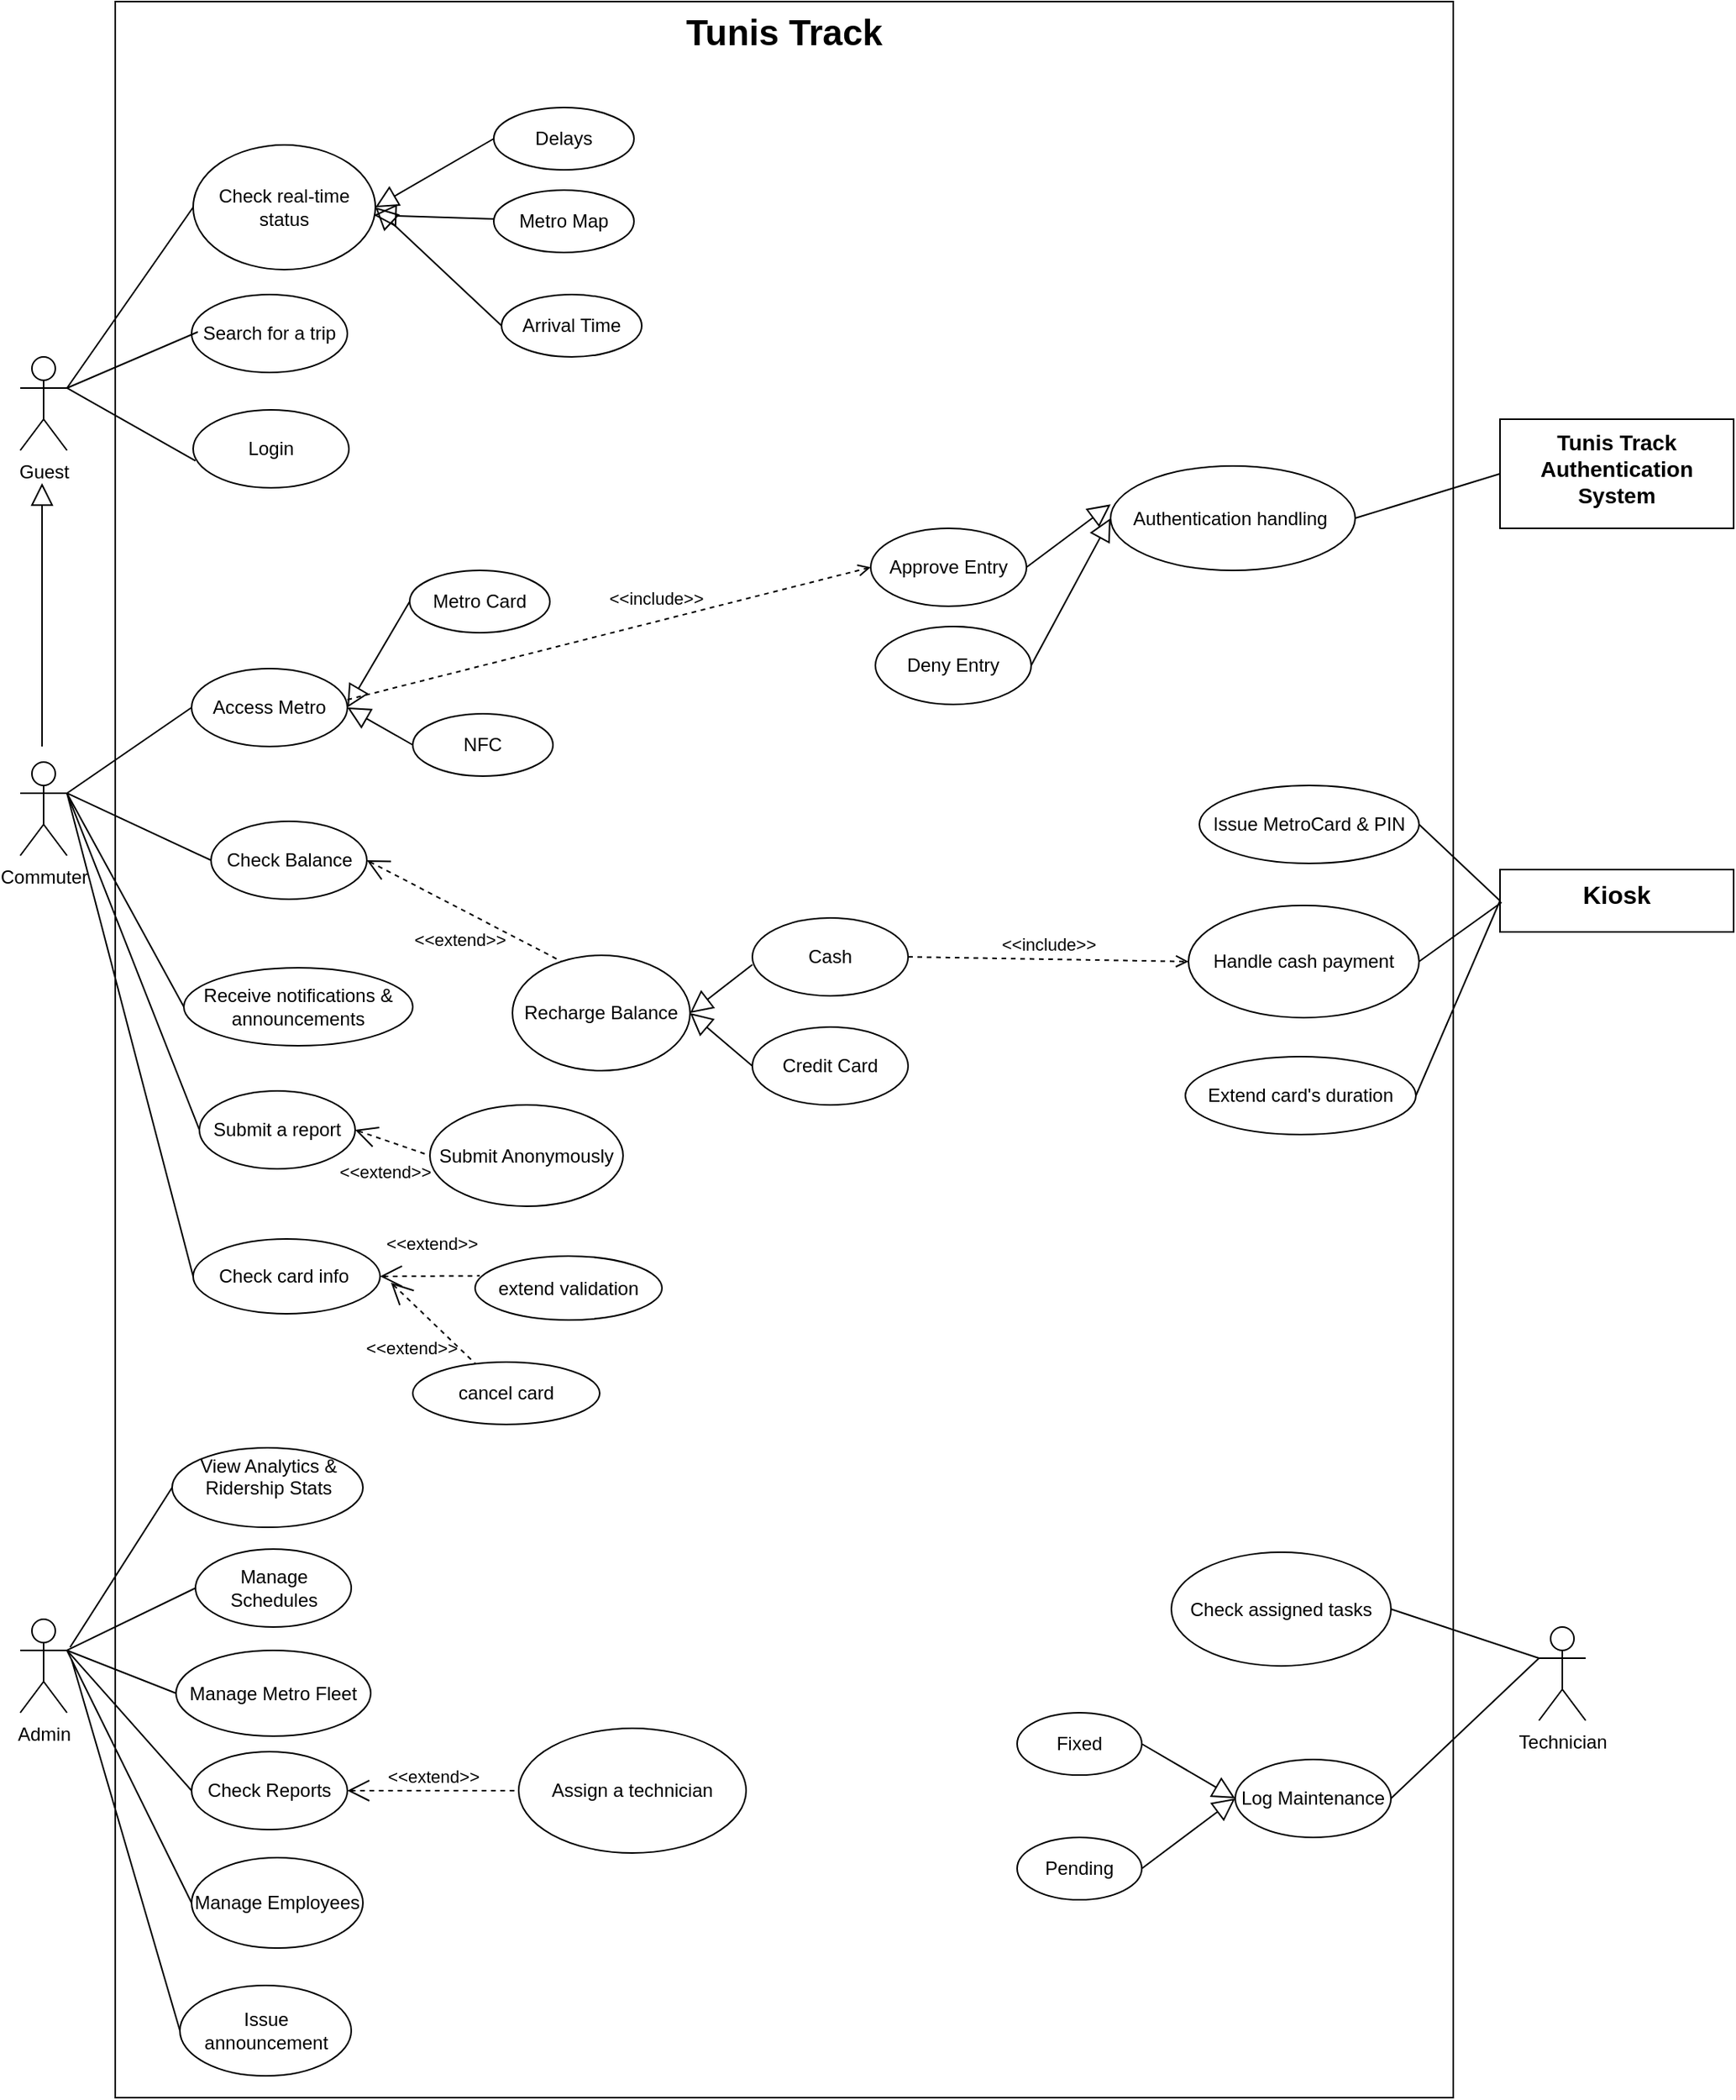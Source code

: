 <mxfile version="27.0.6">
  <diagram name="Page-1" id="7U1X7uFGqsOA9vyklkG4">
    <mxGraphModel dx="2303" dy="1277" grid="0" gridSize="10" guides="1" tooltips="1" connect="1" arrows="1" fold="1" page="1" pageScale="1" pageWidth="120" pageHeight="200" math="0" shadow="0">
      <root>
        <mxCell id="0" />
        <mxCell id="1" parent="0" />
        <mxCell id="vQja3zcPBgWwOKAa9QhB-1" value="Guest" style="shape=umlActor;verticalLabelPosition=bottom;verticalAlign=top;html=1;outlineConnect=0;labelBackgroundColor=none;rounded=0;" parent="1" vertex="1">
          <mxGeometry x="30" y="320" width="30" height="60" as="geometry" />
        </mxCell>
        <mxCell id="vQja3zcPBgWwOKAa9QhB-3" value="Check real-time status" style="ellipse;whiteSpace=wrap;html=1;labelBackgroundColor=none;rounded=0;" parent="1" vertex="1">
          <mxGeometry x="141" y="184" width="117" height="80" as="geometry" />
        </mxCell>
        <mxCell id="vQja3zcPBgWwOKAa9QhB-4" value="Search for a trip" style="ellipse;whiteSpace=wrap;html=1;labelBackgroundColor=none;rounded=0;" parent="1" vertex="1">
          <mxGeometry x="140" y="280" width="100" height="50" as="geometry" />
        </mxCell>
        <mxCell id="vQja3zcPBgWwOKAa9QhB-6" value="Login" style="ellipse;whiteSpace=wrap;html=1;labelBackgroundColor=none;rounded=0;" parent="1" vertex="1">
          <mxGeometry x="141" y="354" width="100" height="50" as="geometry" />
        </mxCell>
        <mxCell id="vQja3zcPBgWwOKAa9QhB-13" value="Delays" style="ellipse;whiteSpace=wrap;html=1;labelBackgroundColor=none;rounded=0;" parent="1" vertex="1">
          <mxGeometry x="334" y="160" width="90" height="40" as="geometry" />
        </mxCell>
        <mxCell id="vQja3zcPBgWwOKAa9QhB-14" value="Arrival Time" style="ellipse;whiteSpace=wrap;html=1;labelBackgroundColor=none;rounded=0;" parent="1" vertex="1">
          <mxGeometry x="339" y="280" width="90" height="40" as="geometry" />
        </mxCell>
        <mxCell id="vQja3zcPBgWwOKAa9QhB-15" value="Metro Map" style="ellipse;whiteSpace=wrap;html=1;labelBackgroundColor=none;rounded=0;" parent="1" vertex="1">
          <mxGeometry x="334" y="213" width="90" height="40" as="geometry" />
        </mxCell>
        <mxCell id="vQja3zcPBgWwOKAa9QhB-18" value="" style="edgeStyle=none;html=1;endArrow=block;endFill=0;endSize=12;verticalAlign=bottom;rounded=0;exitX=0;exitY=0.5;exitDx=0;exitDy=0;entryX=1;entryY=0.5;entryDx=0;entryDy=0;labelBackgroundColor=none;fontColor=default;" parent="1" source="vQja3zcPBgWwOKAa9QhB-13" target="vQja3zcPBgWwOKAa9QhB-3" edge="1">
          <mxGeometry width="160" relative="1" as="geometry">
            <mxPoint x="200" y="330" as="sourcePoint" />
            <mxPoint x="360" y="330" as="targetPoint" />
          </mxGeometry>
        </mxCell>
        <mxCell id="vQja3zcPBgWwOKAa9QhB-19" value="" style="edgeStyle=none;html=1;endArrow=block;endFill=0;endSize=12;verticalAlign=bottom;rounded=0;labelBackgroundColor=none;fontColor=default;" parent="1" source="vQja3zcPBgWwOKAa9QhB-15" edge="1">
          <mxGeometry width="160" relative="1" as="geometry">
            <mxPoint x="510" y="290" as="sourcePoint" />
            <mxPoint x="257" y="229" as="targetPoint" />
          </mxGeometry>
        </mxCell>
        <mxCell id="vQja3zcPBgWwOKAa9QhB-20" value="" style="edgeStyle=none;html=1;endArrow=block;endFill=0;endSize=12;verticalAlign=bottom;rounded=0;exitX=0;exitY=0.5;exitDx=0;exitDy=0;entryX=1;entryY=0.5;entryDx=0;entryDy=0;labelBackgroundColor=none;fontColor=default;" parent="1" source="vQja3zcPBgWwOKAa9QhB-14" target="vQja3zcPBgWwOKAa9QhB-3" edge="1">
          <mxGeometry width="160" relative="1" as="geometry">
            <mxPoint x="520" y="310" as="sourcePoint" />
            <mxPoint x="480" y="360" as="targetPoint" />
          </mxGeometry>
        </mxCell>
        <mxCell id="vQja3zcPBgWwOKAa9QhB-21" value="Commuter" style="shape=umlActor;html=1;verticalLabelPosition=bottom;verticalAlign=top;align=center;labelBackgroundColor=none;rounded=0;" parent="1" vertex="1">
          <mxGeometry x="30" y="580" width="30" height="60" as="geometry" />
        </mxCell>
        <mxCell id="vQja3zcPBgWwOKAa9QhB-23" value="Access Metro" style="ellipse;whiteSpace=wrap;html=1;labelBackgroundColor=none;rounded=0;" parent="1" vertex="1">
          <mxGeometry x="140" y="520" width="100" height="50" as="geometry" />
        </mxCell>
        <mxCell id="vQja3zcPBgWwOKAa9QhB-24" value="Submit a report" style="ellipse;whiteSpace=wrap;html=1;labelBackgroundColor=none;rounded=0;" parent="1" vertex="1">
          <mxGeometry x="145" y="791" width="100" height="50" as="geometry" />
        </mxCell>
        <mxCell id="vQja3zcPBgWwOKAa9QhB-25" value="Receive notifications &amp;amp;&lt;div&gt;announcements&lt;/div&gt;" style="ellipse;whiteSpace=wrap;html=1;labelBackgroundColor=none;rounded=0;" parent="1" vertex="1">
          <mxGeometry x="135" y="712" width="147" height="50" as="geometry" />
        </mxCell>
        <mxCell id="vQja3zcPBgWwOKAa9QhB-26" value="Check Balance" style="ellipse;whiteSpace=wrap;html=1;labelBackgroundColor=none;rounded=0;" parent="1" vertex="1">
          <mxGeometry x="152.5" y="618" width="100" height="50" as="geometry" />
        </mxCell>
        <mxCell id="vQja3zcPBgWwOKAa9QhB-28" value="" style="edgeStyle=none;html=1;endArrow=none;verticalAlign=bottom;rounded=0;exitX=1;exitY=0.333;exitDx=0;exitDy=0;exitPerimeter=0;entryX=0;entryY=0.5;entryDx=0;entryDy=0;labelBackgroundColor=none;fontColor=default;" parent="1" source="vQja3zcPBgWwOKAa9QhB-21" target="vQja3zcPBgWwOKAa9QhB-23" edge="1">
          <mxGeometry width="160" relative="1" as="geometry">
            <mxPoint x="50" y="630" as="sourcePoint" />
            <mxPoint x="210" y="630" as="targetPoint" />
          </mxGeometry>
        </mxCell>
        <mxCell id="vQja3zcPBgWwOKAa9QhB-30" value="" style="edgeStyle=none;html=1;endArrow=none;verticalAlign=bottom;rounded=0;exitX=1;exitY=0.333;exitDx=0;exitDy=0;exitPerimeter=0;entryX=0;entryY=0.5;entryDx=0;entryDy=0;labelBackgroundColor=none;fontColor=default;" parent="1" source="vQja3zcPBgWwOKAa9QhB-21" target="vQja3zcPBgWwOKAa9QhB-26" edge="1">
          <mxGeometry width="160" relative="1" as="geometry">
            <mxPoint x="360" y="615" as="sourcePoint" />
            <mxPoint x="440" y="560" as="targetPoint" />
          </mxGeometry>
        </mxCell>
        <mxCell id="vQja3zcPBgWwOKAa9QhB-31" value="" style="edgeStyle=none;html=1;endArrow=none;verticalAlign=bottom;rounded=0;entryX=0;entryY=0.5;entryDx=0;entryDy=0;exitX=1;exitY=0.333;exitDx=0;exitDy=0;exitPerimeter=0;labelBackgroundColor=none;fontColor=default;" parent="1" source="vQja3zcPBgWwOKAa9QhB-21" target="vQja3zcPBgWwOKAa9QhB-25" edge="1">
          <mxGeometry width="160" relative="1" as="geometry">
            <mxPoint x="390" y="625" as="sourcePoint" />
            <mxPoint x="470" y="570" as="targetPoint" />
          </mxGeometry>
        </mxCell>
        <mxCell id="vQja3zcPBgWwOKAa9QhB-32" value="" style="edgeStyle=none;html=1;endArrow=none;verticalAlign=bottom;rounded=0;exitX=1;exitY=0.333;exitDx=0;exitDy=0;exitPerimeter=0;entryX=0;entryY=0.5;entryDx=0;entryDy=0;labelBackgroundColor=none;fontColor=default;" parent="1" source="vQja3zcPBgWwOKAa9QhB-21" target="vQja3zcPBgWwOKAa9QhB-24" edge="1">
          <mxGeometry width="160" relative="1" as="geometry">
            <mxPoint x="510" y="635" as="sourcePoint" />
            <mxPoint x="590" y="580" as="targetPoint" />
          </mxGeometry>
        </mxCell>
        <mxCell id="vQja3zcPBgWwOKAa9QhB-33" value="" style="edgeStyle=none;html=1;endArrow=block;endFill=0;endSize=12;verticalAlign=bottom;rounded=0;entryX=1;entryY=0.5;entryDx=0;entryDy=0;labelBackgroundColor=none;fontColor=default;exitX=0;exitY=0.5;exitDx=0;exitDy=0;" parent="1" source="vQja3zcPBgWwOKAa9QhB-37" target="vQja3zcPBgWwOKAa9QhB-23" edge="1">
          <mxGeometry width="160" relative="1" as="geometry">
            <mxPoint x="270" y="490" as="sourcePoint" />
            <mxPoint x="240" y="630" as="targetPoint" />
          </mxGeometry>
        </mxCell>
        <mxCell id="vQja3zcPBgWwOKAa9QhB-34" value="" style="edgeStyle=none;html=1;endArrow=block;endFill=0;endSize=12;verticalAlign=bottom;rounded=0;entryX=1;entryY=0.5;entryDx=0;entryDy=0;labelBackgroundColor=none;fontColor=default;exitX=0;exitY=0.5;exitDx=0;exitDy=0;" parent="1" source="vQja3zcPBgWwOKAa9QhB-36" target="vQja3zcPBgWwOKAa9QhB-23" edge="1">
          <mxGeometry width="160" relative="1" as="geometry">
            <mxPoint x="288" y="564" as="sourcePoint" />
            <mxPoint x="370" y="605" as="targetPoint" />
          </mxGeometry>
        </mxCell>
        <mxCell id="vQja3zcPBgWwOKAa9QhB-36" value="NFC" style="ellipse;whiteSpace=wrap;html=1;labelBackgroundColor=none;rounded=0;" parent="1" vertex="1">
          <mxGeometry x="282" y="549" width="90" height="40" as="geometry" />
        </mxCell>
        <mxCell id="vQja3zcPBgWwOKAa9QhB-37" value="Metro Card" style="ellipse;whiteSpace=wrap;html=1;labelBackgroundColor=none;rounded=0;" parent="1" vertex="1">
          <mxGeometry x="280" y="457" width="90" height="40" as="geometry" />
        </mxCell>
        <mxCell id="vQja3zcPBgWwOKAa9QhB-39" value="&amp;lt;&amp;lt;extend&amp;gt;&amp;gt;" style="edgeStyle=none;html=1;startArrow=open;endArrow=none;startSize=12;verticalAlign=bottom;dashed=1;labelBackgroundColor=none;rounded=0;exitX=1;exitY=0.5;exitDx=0;exitDy=0;fontColor=default;" parent="1" source="vQja3zcPBgWwOKAa9QhB-26" edge="1">
          <mxGeometry x="-0.151" y="-26" width="160" relative="1" as="geometry">
            <mxPoint x="240" y="750" as="sourcePoint" />
            <mxPoint x="420" y="730" as="targetPoint" />
            <mxPoint as="offset" />
          </mxGeometry>
        </mxCell>
        <mxCell id="vQja3zcPBgWwOKAa9QhB-40" value="Recharge Balance" style="ellipse;whiteSpace=wrap;html=1;labelBackgroundColor=none;rounded=0;" parent="1" vertex="1">
          <mxGeometry x="346" y="704" width="114" height="74" as="geometry" />
        </mxCell>
        <mxCell id="vQja3zcPBgWwOKAa9QhB-41" value="" style="edgeStyle=none;html=1;endArrow=block;endFill=0;endSize=12;verticalAlign=bottom;rounded=0;entryX=1;entryY=0.5;entryDx=0;entryDy=0;labelBackgroundColor=none;fontColor=default;" parent="1" target="vQja3zcPBgWwOKAa9QhB-40" edge="1">
          <mxGeometry width="160" relative="1" as="geometry">
            <mxPoint x="500" y="710" as="sourcePoint" />
            <mxPoint x="600" y="750" as="targetPoint" />
          </mxGeometry>
        </mxCell>
        <mxCell id="vQja3zcPBgWwOKAa9QhB-43" value="Cash" style="ellipse;whiteSpace=wrap;html=1;labelBackgroundColor=none;rounded=0;" parent="1" vertex="1">
          <mxGeometry x="500" y="680" width="100" height="50" as="geometry" />
        </mxCell>
        <mxCell id="vQja3zcPBgWwOKAa9QhB-44" value="" style="edgeStyle=none;html=1;endArrow=block;endFill=0;endSize=12;verticalAlign=bottom;rounded=0;entryX=1;entryY=0.5;entryDx=0;entryDy=0;exitX=0;exitY=0.5;exitDx=0;exitDy=0;labelBackgroundColor=none;fontColor=default;" parent="1" source="vQja3zcPBgWwOKAa9QhB-47" target="vQja3zcPBgWwOKAa9QhB-40" edge="1">
          <mxGeometry width="160" relative="1" as="geometry">
            <mxPoint x="490" y="770" as="sourcePoint" />
            <mxPoint x="570" y="790" as="targetPoint" />
          </mxGeometry>
        </mxCell>
        <mxCell id="vQja3zcPBgWwOKAa9QhB-47" value="Credit Card" style="ellipse;whiteSpace=wrap;html=1;labelBackgroundColor=none;rounded=0;" parent="1" vertex="1">
          <mxGeometry x="500" y="750" width="100" height="50" as="geometry" />
        </mxCell>
        <mxCell id="vQja3zcPBgWwOKAa9QhB-48" value="&amp;lt;&amp;lt;extend&amp;gt;&amp;gt;" style="edgeStyle=none;html=1;startArrow=open;endArrow=none;startSize=12;verticalAlign=bottom;dashed=1;labelBackgroundColor=none;rounded=0;exitX=1;exitY=0.5;exitDx=0;exitDy=0;entryX=0;entryY=0.5;entryDx=0;entryDy=0;fontColor=default;" parent="1" source="vQja3zcPBgWwOKAa9QhB-24" target="vQja3zcPBgWwOKAa9QhB-49" edge="1">
          <mxGeometry x="0.18" y="-28" width="160" relative="1" as="geometry">
            <mxPoint x="380" y="790" as="sourcePoint" />
            <mxPoint x="300" y="880" as="targetPoint" />
            <mxPoint as="offset" />
          </mxGeometry>
        </mxCell>
        <mxCell id="vQja3zcPBgWwOKAa9QhB-49" value="Submit Anonymously" style="ellipse;whiteSpace=wrap;html=1;labelBackgroundColor=none;rounded=0;" parent="1" vertex="1">
          <mxGeometry x="293" y="800" width="124" height="65" as="geometry" />
        </mxCell>
        <mxCell id="vQja3zcPBgWwOKAa9QhB-54" value="&lt;font style=&quot;font-size: 14px;&quot;&gt;Tunis Track Authentication System&lt;/font&gt;" style="shape=rect;html=1;verticalAlign=top;fontStyle=1;whiteSpace=wrap;align=center;labelBackgroundColor=none;rounded=0;" parent="1" vertex="1">
          <mxGeometry x="980" y="360" width="150" height="70" as="geometry" />
        </mxCell>
        <mxCell id="vQja3zcPBgWwOKAa9QhB-55" value="Authentication handling&amp;nbsp;" style="ellipse;whiteSpace=wrap;html=1;labelBackgroundColor=none;rounded=0;" parent="1" vertex="1">
          <mxGeometry x="730" y="390" width="157" height="67" as="geometry" />
        </mxCell>
        <mxCell id="vQja3zcPBgWwOKAa9QhB-56" value="" style="edgeStyle=none;html=1;endArrow=none;verticalAlign=bottom;rounded=0;exitX=1;exitY=0.5;exitDx=0;exitDy=0;entryX=0;entryY=0.5;entryDx=0;entryDy=0;labelBackgroundColor=none;fontColor=default;" parent="1" source="vQja3zcPBgWwOKAa9QhB-55" target="vQja3zcPBgWwOKAa9QhB-54" edge="1">
          <mxGeometry width="160" relative="1" as="geometry">
            <mxPoint x="820" y="410" as="sourcePoint" />
            <mxPoint x="980" y="410" as="targetPoint" />
          </mxGeometry>
        </mxCell>
        <mxCell id="vQja3zcPBgWwOKAa9QhB-57" value="" style="edgeStyle=none;html=1;endArrow=block;endFill=0;endSize=12;verticalAlign=bottom;rounded=0;exitX=1;exitY=0.5;exitDx=0;exitDy=0;labelBackgroundColor=none;fontColor=default;" parent="1" source="vQja3zcPBgWwOKAa9QhB-62" edge="1">
          <mxGeometry width="160" relative="1" as="geometry">
            <mxPoint x="670" y="390" as="sourcePoint" />
            <mxPoint x="730" y="414.67" as="targetPoint" />
          </mxGeometry>
        </mxCell>
        <mxCell id="vQja3zcPBgWwOKAa9QhB-58" value="" style="edgeStyle=none;html=1;endArrow=block;endFill=0;endSize=12;verticalAlign=bottom;rounded=0;entryX=0;entryY=0.5;entryDx=0;entryDy=0;exitX=1;exitY=0.5;exitDx=0;exitDy=0;labelBackgroundColor=none;fontColor=default;" parent="1" source="vQja3zcPBgWwOKAa9QhB-60" target="vQja3zcPBgWwOKAa9QhB-55" edge="1">
          <mxGeometry width="160" relative="1" as="geometry">
            <mxPoint x="670" y="440" as="sourcePoint" />
            <mxPoint x="730" y="420" as="targetPoint" />
          </mxGeometry>
        </mxCell>
        <mxCell id="vQja3zcPBgWwOKAa9QhB-60" value="Deny Entry" style="ellipse;whiteSpace=wrap;html=1;labelBackgroundColor=none;rounded=0;" parent="1" vertex="1">
          <mxGeometry x="579" y="493" width="100" height="50" as="geometry" />
        </mxCell>
        <mxCell id="vQja3zcPBgWwOKAa9QhB-62" value="Approve Entry" style="ellipse;whiteSpace=wrap;html=1;labelBackgroundColor=none;rounded=0;" parent="1" vertex="1">
          <mxGeometry x="576" y="430" width="100" height="50" as="geometry" />
        </mxCell>
        <mxCell id="vQja3zcPBgWwOKAa9QhB-63" value="&amp;lt;&amp;lt;include&amp;gt;&amp;gt;" style="edgeStyle=none;html=1;endArrow=open;verticalAlign=bottom;dashed=1;labelBackgroundColor=none;rounded=0;entryX=0;entryY=0.5;entryDx=0;entryDy=0;fontColor=default;" parent="1" target="vQja3zcPBgWwOKAa9QhB-62" edge="1">
          <mxGeometry x="0.187" y="6" width="160" relative="1" as="geometry">
            <mxPoint x="240" y="540" as="sourcePoint" />
            <mxPoint x="480" y="410" as="targetPoint" />
            <mxPoint as="offset" />
          </mxGeometry>
        </mxCell>
        <mxCell id="vQja3zcPBgWwOKAa9QhB-64" value="&lt;font style=&quot;font-size: 16px;&quot;&gt;Kiosk&lt;/font&gt;" style="shape=rect;html=1;verticalAlign=top;fontStyle=1;whiteSpace=wrap;align=center;labelBackgroundColor=none;rounded=0;" parent="1" vertex="1">
          <mxGeometry x="980" y="649" width="150" height="40" as="geometry" />
        </mxCell>
        <mxCell id="vQja3zcPBgWwOKAa9QhB-65" value="" style="edgeStyle=none;html=1;endArrow=none;verticalAlign=bottom;rounded=0;exitX=1;exitY=0.5;exitDx=0;exitDy=0;labelBackgroundColor=none;fontColor=default;" parent="1" source="vQja3zcPBgWwOKAa9QhB-68" edge="1">
          <mxGeometry width="160" relative="1" as="geometry">
            <mxPoint x="650" y="670" as="sourcePoint" />
            <mxPoint x="981" y="670" as="targetPoint" />
          </mxGeometry>
        </mxCell>
        <mxCell id="vQja3zcPBgWwOKAa9QhB-66" value="" style="edgeStyle=none;html=1;endArrow=none;verticalAlign=bottom;rounded=0;entryX=0;entryY=0.5;entryDx=0;entryDy=0;exitX=1;exitY=0.5;exitDx=0;exitDy=0;labelBackgroundColor=none;fontColor=default;" parent="1" source="vQja3zcPBgWwOKAa9QhB-67" target="vQja3zcPBgWwOKAa9QhB-64" edge="1">
          <mxGeometry width="160" relative="1" as="geometry">
            <mxPoint x="650" y="670" as="sourcePoint" />
            <mxPoint x="810" y="670" as="targetPoint" />
          </mxGeometry>
        </mxCell>
        <mxCell id="vQja3zcPBgWwOKAa9QhB-67" value="Issue MetroCard &amp;amp; PIN" style="ellipse;whiteSpace=wrap;html=1;labelBackgroundColor=none;rounded=0;" parent="1" vertex="1">
          <mxGeometry x="787" y="595" width="141" height="50" as="geometry" />
        </mxCell>
        <mxCell id="vQja3zcPBgWwOKAa9QhB-68" value="Handle cash payment" style="ellipse;whiteSpace=wrap;html=1;labelBackgroundColor=none;rounded=0;" parent="1" vertex="1">
          <mxGeometry x="780" y="672" width="148" height="72" as="geometry" />
        </mxCell>
        <mxCell id="vQja3zcPBgWwOKAa9QhB-69" value="&amp;lt;&amp;lt;include&amp;gt;&amp;gt;" style="edgeStyle=none;html=1;endArrow=open;verticalAlign=bottom;dashed=1;labelBackgroundColor=none;rounded=0;exitX=1;exitY=0.5;exitDx=0;exitDy=0;entryX=0;entryY=0.5;entryDx=0;entryDy=0;fontColor=default;" parent="1" source="vQja3zcPBgWwOKAa9QhB-43" target="vQja3zcPBgWwOKAa9QhB-68" edge="1">
          <mxGeometry width="160" relative="1" as="geometry">
            <mxPoint x="690" y="670" as="sourcePoint" />
            <mxPoint x="850" y="670" as="targetPoint" />
          </mxGeometry>
        </mxCell>
        <mxCell id="vQja3zcPBgWwOKAa9QhB-70" value="Admin&lt;div&gt;&lt;br&gt;&lt;/div&gt;" style="shape=umlActor;html=1;verticalLabelPosition=bottom;verticalAlign=top;align=center;labelBackgroundColor=none;rounded=0;" parent="1" vertex="1">
          <mxGeometry x="30" y="1130" width="30" height="60" as="geometry" />
        </mxCell>
        <mxCell id="vQja3zcPBgWwOKAa9QhB-71" value="Manage Metro Fleet" style="ellipse;whiteSpace=wrap;html=1;labelBackgroundColor=none;rounded=0;" parent="1" vertex="1">
          <mxGeometry x="130" y="1150" width="125" height="55" as="geometry" />
        </mxCell>
        <mxCell id="vQja3zcPBgWwOKAa9QhB-72" value="Manage Schedules" style="ellipse;whiteSpace=wrap;html=1;labelBackgroundColor=none;rounded=0;" parent="1" vertex="1">
          <mxGeometry x="142.5" y="1085" width="100" height="50" as="geometry" />
        </mxCell>
        <mxCell id="vQja3zcPBgWwOKAa9QhB-73" value="Check Reports" style="ellipse;whiteSpace=wrap;html=1;labelBackgroundColor=none;rounded=0;" parent="1" vertex="1">
          <mxGeometry x="140" y="1215" width="100" height="50" as="geometry" />
        </mxCell>
        <mxCell id="vQja3zcPBgWwOKAa9QhB-74" value="Manage Employees" style="ellipse;whiteSpace=wrap;html=1;labelBackgroundColor=none;rounded=0;" parent="1" vertex="1">
          <mxGeometry x="140" y="1283" width="110" height="58" as="geometry" />
        </mxCell>
        <mxCell id="vQja3zcPBgWwOKAa9QhB-75" value="" style="edgeStyle=none;html=1;endArrow=none;verticalAlign=bottom;rounded=0;exitX=1;exitY=0.333;exitDx=0;exitDy=0;exitPerimeter=0;entryX=0;entryY=0.5;entryDx=0;entryDy=0;labelBackgroundColor=none;fontColor=default;" parent="1" source="vQja3zcPBgWwOKAa9QhB-70" target="vQja3zcPBgWwOKAa9QhB-72" edge="1">
          <mxGeometry width="160" relative="1" as="geometry">
            <mxPoint x="150" y="1110" as="sourcePoint" />
            <mxPoint x="310" y="1110" as="targetPoint" />
          </mxGeometry>
        </mxCell>
        <mxCell id="vQja3zcPBgWwOKAa9QhB-76" value="" style="edgeStyle=none;html=1;endArrow=none;verticalAlign=bottom;rounded=0;exitX=1;exitY=0.333;exitDx=0;exitDy=0;exitPerimeter=0;entryX=0;entryY=0.5;entryDx=0;entryDy=0;labelBackgroundColor=none;fontColor=default;" parent="1" source="vQja3zcPBgWwOKAa9QhB-70" target="vQja3zcPBgWwOKAa9QhB-74" edge="1">
          <mxGeometry width="160" relative="1" as="geometry">
            <mxPoint x="330" y="1125" as="sourcePoint" />
            <mxPoint x="400" y="1060" as="targetPoint" />
          </mxGeometry>
        </mxCell>
        <mxCell id="vQja3zcPBgWwOKAa9QhB-77" value="" style="edgeStyle=none;html=1;endArrow=none;verticalAlign=bottom;rounded=0;exitX=1;exitY=0.333;exitDx=0;exitDy=0;exitPerimeter=0;entryX=0;entryY=0.5;entryDx=0;entryDy=0;labelBackgroundColor=none;fontColor=default;" parent="1" source="vQja3zcPBgWwOKAa9QhB-70" target="vQja3zcPBgWwOKAa9QhB-73" edge="1">
          <mxGeometry width="160" relative="1" as="geometry">
            <mxPoint x="340" y="1125" as="sourcePoint" />
            <mxPoint x="410" y="1060" as="targetPoint" />
          </mxGeometry>
        </mxCell>
        <mxCell id="vQja3zcPBgWwOKAa9QhB-78" value="" style="edgeStyle=none;html=1;endArrow=none;verticalAlign=bottom;rounded=0;exitX=1;exitY=0.333;exitDx=0;exitDy=0;exitPerimeter=0;entryX=0;entryY=0.5;entryDx=0;entryDy=0;labelBackgroundColor=none;fontColor=default;" parent="1" source="vQja3zcPBgWwOKAa9QhB-70" target="vQja3zcPBgWwOKAa9QhB-71" edge="1">
          <mxGeometry width="160" relative="1" as="geometry">
            <mxPoint x="340" y="1145" as="sourcePoint" />
            <mxPoint x="410" y="1080" as="targetPoint" />
          </mxGeometry>
        </mxCell>
        <mxCell id="vQja3zcPBgWwOKAa9QhB-79" value="Assign a technician" style="ellipse;whiteSpace=wrap;html=1;labelBackgroundColor=none;rounded=0;" parent="1" vertex="1">
          <mxGeometry x="350" y="1200" width="146" height="80" as="geometry" />
        </mxCell>
        <mxCell id="vQja3zcPBgWwOKAa9QhB-81" value="&amp;lt;&amp;lt;extend&amp;gt;&amp;gt;" style="edgeStyle=none;html=1;startArrow=open;endArrow=none;startSize=12;verticalAlign=bottom;dashed=1;labelBackgroundColor=none;rounded=0;exitX=1;exitY=0.5;exitDx=0;exitDy=0;entryX=0;entryY=0.5;entryDx=0;entryDy=0;fontColor=default;" parent="1" source="vQja3zcPBgWwOKAa9QhB-73" target="vQja3zcPBgWwOKAa9QhB-79" edge="1">
          <mxGeometry width="160" relative="1" as="geometry">
            <mxPoint x="150" y="1110" as="sourcePoint" />
            <mxPoint x="310" y="1110" as="targetPoint" />
          </mxGeometry>
        </mxCell>
        <mxCell id="vQja3zcPBgWwOKAa9QhB-82" value="Technician" style="shape=umlActor;html=1;verticalLabelPosition=bottom;verticalAlign=top;align=center;labelBackgroundColor=none;rounded=0;" parent="1" vertex="1">
          <mxGeometry x="1005" y="1135" width="30" height="60" as="geometry" />
        </mxCell>
        <mxCell id="vQja3zcPBgWwOKAa9QhB-83" value="Check assigned tasks" style="ellipse;whiteSpace=wrap;html=1;labelBackgroundColor=none;rounded=0;" parent="1" vertex="1">
          <mxGeometry x="769" y="1087" width="141" height="73" as="geometry" />
        </mxCell>
        <mxCell id="vQja3zcPBgWwOKAa9QhB-84" value="Log Maintenance" style="ellipse;whiteSpace=wrap;html=1;labelBackgroundColor=none;rounded=0;" parent="1" vertex="1">
          <mxGeometry x="810" y="1220" width="100" height="50" as="geometry" />
        </mxCell>
        <mxCell id="vQja3zcPBgWwOKAa9QhB-85" value="" style="edgeStyle=none;html=1;endArrow=none;verticalAlign=bottom;rounded=0;exitX=1;exitY=0.5;exitDx=0;exitDy=0;entryX=0;entryY=0.333;entryDx=0;entryDy=0;entryPerimeter=0;labelBackgroundColor=none;fontColor=default;" parent="1" source="vQja3zcPBgWwOKAa9QhB-83" target="vQja3zcPBgWwOKAa9QhB-82" edge="1">
          <mxGeometry width="160" relative="1" as="geometry">
            <mxPoint x="780" y="1130" as="sourcePoint" />
            <mxPoint x="940" y="1130" as="targetPoint" />
          </mxGeometry>
        </mxCell>
        <mxCell id="vQja3zcPBgWwOKAa9QhB-86" value="" style="edgeStyle=none;html=1;endArrow=none;verticalAlign=bottom;rounded=0;exitX=1;exitY=0.5;exitDx=0;exitDy=0;entryX=0;entryY=0.333;entryDx=0;entryDy=0;entryPerimeter=0;labelBackgroundColor=none;fontColor=default;" parent="1" source="vQja3zcPBgWwOKAa9QhB-84" target="vQja3zcPBgWwOKAa9QhB-82" edge="1">
          <mxGeometry width="160" relative="1" as="geometry">
            <mxPoint x="860" y="1130" as="sourcePoint" />
            <mxPoint x="940" y="1145" as="targetPoint" />
          </mxGeometry>
        </mxCell>
        <mxCell id="vQja3zcPBgWwOKAa9QhB-88" value="Fixed" style="ellipse;whiteSpace=wrap;html=1;labelBackgroundColor=none;rounded=0;" parent="1" vertex="1">
          <mxGeometry x="670" y="1190" width="80" height="40" as="geometry" />
        </mxCell>
        <mxCell id="vQja3zcPBgWwOKAa9QhB-89" value="Pending" style="ellipse;whiteSpace=wrap;html=1;labelBackgroundColor=none;rounded=0;" parent="1" vertex="1">
          <mxGeometry x="670" y="1270" width="80" height="40" as="geometry" />
        </mxCell>
        <mxCell id="vQja3zcPBgWwOKAa9QhB-90" value="" style="edgeStyle=none;html=1;endArrow=block;endFill=0;endSize=12;verticalAlign=bottom;rounded=0;entryX=0;entryY=0.5;entryDx=0;entryDy=0;exitX=1;exitY=0.5;exitDx=0;exitDy=0;labelBackgroundColor=none;fontColor=default;" parent="1" source="vQja3zcPBgWwOKAa9QhB-88" target="vQja3zcPBgWwOKAa9QhB-84" edge="1">
          <mxGeometry width="160" relative="1" as="geometry">
            <mxPoint x="550" y="1210" as="sourcePoint" />
            <mxPoint x="710" y="1210" as="targetPoint" />
          </mxGeometry>
        </mxCell>
        <mxCell id="vQja3zcPBgWwOKAa9QhB-91" value="" style="edgeStyle=none;html=1;endArrow=block;endFill=0;endSize=12;verticalAlign=bottom;rounded=0;entryX=0;entryY=0.5;entryDx=0;entryDy=0;exitX=1;exitY=0.5;exitDx=0;exitDy=0;labelBackgroundColor=none;fontColor=default;" parent="1" source="vQja3zcPBgWwOKAa9QhB-89" target="vQja3zcPBgWwOKAa9QhB-84" edge="1">
          <mxGeometry width="160" relative="1" as="geometry">
            <mxPoint x="550" y="1210" as="sourcePoint" />
            <mxPoint x="710" y="1210" as="targetPoint" />
          </mxGeometry>
        </mxCell>
        <mxCell id="vQja3zcPBgWwOKAa9QhB-94" value="&lt;font style=&quot;font-size: 23px;&quot;&gt;Tunis Track&lt;/font&gt;" style="shape=rect;html=1;verticalAlign=top;fontStyle=1;whiteSpace=wrap;align=center;fillColor=none;labelBackgroundColor=none;rounded=0;" parent="1" vertex="1">
          <mxGeometry x="91" y="92" width="859" height="1345" as="geometry" />
        </mxCell>
        <mxCell id="ShPG7XERHXla1MUK24FT-1" value="Check card info&amp;nbsp;" style="ellipse;whiteSpace=wrap;html=1;" parent="1" vertex="1">
          <mxGeometry x="141" y="886" width="120" height="48" as="geometry" />
        </mxCell>
        <mxCell id="ShPG7XERHXla1MUK24FT-2" value="extend validation" style="ellipse;whiteSpace=wrap;html=1;" parent="1" vertex="1">
          <mxGeometry x="322" y="897" width="120" height="41" as="geometry" />
        </mxCell>
        <mxCell id="ShPG7XERHXla1MUK24FT-3" value="cancel card" style="ellipse;whiteSpace=wrap;html=1;" parent="1" vertex="1">
          <mxGeometry x="282" y="965" width="120" height="40" as="geometry" />
        </mxCell>
        <mxCell id="ShPG7XERHXla1MUK24FT-4" value="&amp;lt;&amp;lt;extend&amp;gt;&amp;gt;" style="edgeStyle=none;html=1;startArrow=open;endArrow=none;startSize=12;verticalAlign=bottom;dashed=1;labelBackgroundColor=none;rounded=0;exitX=1;exitY=0.5;exitDx=0;exitDy=0;fontColor=default;entryX=0.025;entryY=0.309;entryDx=0;entryDy=0;entryPerimeter=0;" parent="1" source="ShPG7XERHXla1MUK24FT-1" target="ShPG7XERHXla1MUK24FT-2" edge="1">
          <mxGeometry x="0.033" y="12" width="160" relative="1" as="geometry">
            <mxPoint x="297" y="922" as="sourcePoint" />
            <mxPoint x="332" y="937" as="targetPoint" />
            <mxPoint as="offset" />
          </mxGeometry>
        </mxCell>
        <mxCell id="ShPG7XERHXla1MUK24FT-5" value="&amp;lt;&amp;lt;extend&amp;gt;&amp;gt;" style="edgeStyle=none;html=1;startArrow=open;endArrow=none;startSize=12;verticalAlign=bottom;dashed=1;labelBackgroundColor=none;rounded=0;fontColor=default;" parent="1" target="ShPG7XERHXla1MUK24FT-3" edge="1">
          <mxGeometry x="0.18" y="-28" width="160" relative="1" as="geometry">
            <mxPoint x="268" y="914" as="sourcePoint" />
            <mxPoint x="280" y="973" as="targetPoint" />
            <mxPoint as="offset" />
          </mxGeometry>
        </mxCell>
        <mxCell id="ShPG7XERHXla1MUK24FT-10" value="" style="edgeStyle=none;html=1;endArrow=none;verticalAlign=bottom;rounded=0;exitX=1;exitY=0.333;exitDx=0;exitDy=0;exitPerimeter=0;labelBackgroundColor=none;fontColor=default;entryX=0;entryY=0.5;entryDx=0;entryDy=0;" parent="1" source="vQja3zcPBgWwOKAa9QhB-21" target="ShPG7XERHXla1MUK24FT-1" edge="1">
          <mxGeometry width="160" relative="1" as="geometry">
            <mxPoint x="105" y="865" as="sourcePoint" />
            <mxPoint x="136" y="893" as="targetPoint" />
          </mxGeometry>
        </mxCell>
        <mxCell id="ShPG7XERHXla1MUK24FT-13" style="edgeStyle=orthogonalEdgeStyle;rounded=0;orthogonalLoop=1;jettySize=auto;html=1;exitX=0.5;exitY=1;exitDx=0;exitDy=0;" parent="1" source="vQja3zcPBgWwOKAa9QhB-60" target="vQja3zcPBgWwOKAa9QhB-60" edge="1">
          <mxGeometry relative="1" as="geometry" />
        </mxCell>
        <mxCell id="ShPG7XERHXla1MUK24FT-14" value="" style="edgeStyle=none;html=1;endArrow=none;verticalAlign=bottom;rounded=0;entryX=0;entryY=0.5;entryDx=0;entryDy=0;labelBackgroundColor=none;fontColor=default;" parent="1" target="ShPG7XERHXla1MUK24FT-15" edge="1">
          <mxGeometry width="160" relative="1" as="geometry">
            <mxPoint x="63" y="1156" as="sourcePoint" />
            <mxPoint x="193" y="1501" as="targetPoint" />
          </mxGeometry>
        </mxCell>
        <mxCell id="ShPG7XERHXla1MUK24FT-15" value="Issue announcement" style="ellipse;whiteSpace=wrap;html=1;labelBackgroundColor=none;rounded=0;" parent="1" vertex="1">
          <mxGeometry x="132.5" y="1365" width="110" height="58" as="geometry" />
        </mxCell>
        <mxCell id="ShPG7XERHXla1MUK24FT-32" value="&#xa;View Analytics &amp;amp; Ridership Stats&#xa;&#xa;" style="ellipse;whiteSpace=wrap;html=1;labelBackgroundColor=none;rounded=0;" parent="1" vertex="1">
          <mxGeometry x="127.5" y="1020" width="122.5" height="51" as="geometry" />
        </mxCell>
        <mxCell id="ShPG7XERHXla1MUK24FT-33" value="" style="edgeStyle=none;html=1;endArrow=none;verticalAlign=bottom;rounded=0;labelBackgroundColor=none;fontColor=default;entryX=0;entryY=0.5;entryDx=0;entryDy=0;" parent="1" target="ShPG7XERHXla1MUK24FT-32" edge="1">
          <mxGeometry width="160" relative="1" as="geometry">
            <mxPoint x="62" y="1148" as="sourcePoint" />
            <mxPoint x="128" y="1044" as="targetPoint" />
          </mxGeometry>
        </mxCell>
        <mxCell id="jX8En3HkB5e9nmtRabmz-3" value="" style="edgeStyle=none;html=1;endArrow=block;endFill=0;endSize=12;verticalAlign=bottom;rounded=0;labelBackgroundColor=none;fontColor=default;" parent="1" edge="1">
          <mxGeometry width="160" relative="1" as="geometry">
            <mxPoint x="44" y="570" as="sourcePoint" />
            <mxPoint x="44" y="401" as="targetPoint" />
          </mxGeometry>
        </mxCell>
        <mxCell id="jX8En3HkB5e9nmtRabmz-6" value="Extend card&#39;s duration" style="ellipse;whiteSpace=wrap;html=1;labelBackgroundColor=none;rounded=0;" parent="1" vertex="1">
          <mxGeometry x="778" y="769" width="148" height="50" as="geometry" />
        </mxCell>
        <mxCell id="jX8En3HkB5e9nmtRabmz-7" value="" style="edgeStyle=none;html=1;endArrow=none;verticalAlign=bottom;rounded=0;exitX=1;exitY=0.5;exitDx=0;exitDy=0;labelBackgroundColor=none;fontColor=default;entryX=0;entryY=0.5;entryDx=0;entryDy=0;" parent="1" source="jX8En3HkB5e9nmtRabmz-6" target="vQja3zcPBgWwOKAa9QhB-64" edge="1">
          <mxGeometry width="160" relative="1" as="geometry">
            <mxPoint x="957" y="800" as="sourcePoint" />
            <mxPoint x="1010" y="762" as="targetPoint" />
          </mxGeometry>
        </mxCell>
        <mxCell id="jX8En3HkB5e9nmtRabmz-8" value="" style="edgeStyle=none;html=1;endArrow=none;verticalAlign=bottom;rounded=0;exitX=1;exitY=0.333;exitDx=0;exitDy=0;exitPerimeter=0;labelBackgroundColor=none;fontColor=default;" parent="1" source="vQja3zcPBgWwOKAa9QhB-1" edge="1">
          <mxGeometry width="160" relative="1" as="geometry">
            <mxPoint x="107" y="362" as="sourcePoint" />
            <mxPoint x="144" y="304" as="targetPoint" />
          </mxGeometry>
        </mxCell>
        <mxCell id="jX8En3HkB5e9nmtRabmz-9" value="" style="edgeStyle=none;html=1;endArrow=none;verticalAlign=bottom;rounded=0;exitX=1;exitY=0.333;exitDx=0;exitDy=0;exitPerimeter=0;entryX=0;entryY=0.5;entryDx=0;entryDy=0;labelBackgroundColor=none;fontColor=default;" parent="1" source="vQja3zcPBgWwOKAa9QhB-1" target="vQja3zcPBgWwOKAa9QhB-3" edge="1">
          <mxGeometry width="160" relative="1" as="geometry">
            <mxPoint x="97" y="333" as="sourcePoint" />
            <mxPoint x="177" y="278" as="targetPoint" />
          </mxGeometry>
        </mxCell>
        <mxCell id="jX8En3HkB5e9nmtRabmz-10" value="" style="edgeStyle=none;html=1;endArrow=none;verticalAlign=bottom;rounded=0;exitX=1;exitY=0.333;exitDx=0;exitDy=0;exitPerimeter=0;entryX=0.015;entryY=0.654;entryDx=0;entryDy=0;labelBackgroundColor=none;fontColor=default;entryPerimeter=0;" parent="1" source="vQja3zcPBgWwOKAa9QhB-1" target="vQja3zcPBgWwOKAa9QhB-6" edge="1">
          <mxGeometry width="160" relative="1" as="geometry">
            <mxPoint x="127" y="502" as="sourcePoint" />
            <mxPoint x="207" y="447" as="targetPoint" />
          </mxGeometry>
        </mxCell>
      </root>
    </mxGraphModel>
  </diagram>
</mxfile>
